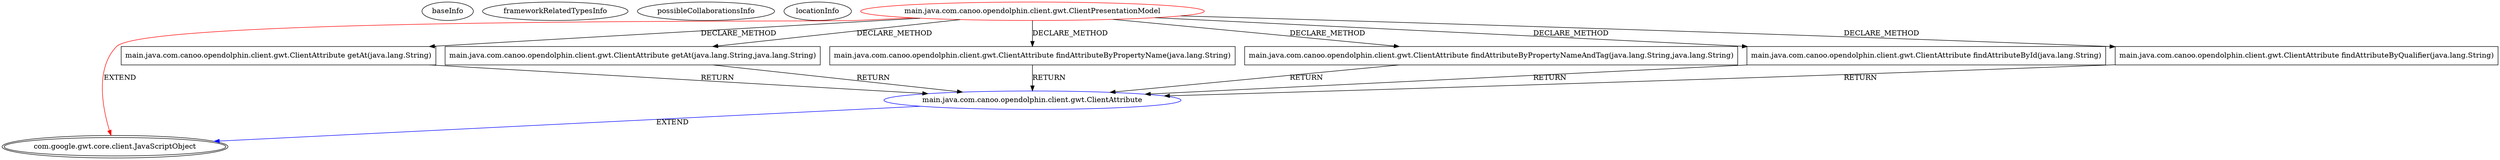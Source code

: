 digraph {
baseInfo[graphId=1006,category="extension_graph",isAnonymous=false,possibleRelation=true]
frameworkRelatedTypesInfo[0="com.google.gwt.core.client.JavaScriptObject"]
possibleCollaborationsInfo[0="1006~CLIENT_METHOD_DECLARATION-RETURN_TYPE-CLIENT_METHOD_DECLARATION-RETURN_TYPE-CLIENT_METHOD_DECLARATION-RETURN_TYPE-CLIENT_METHOD_DECLARATION-RETURN_TYPE-CLIENT_METHOD_DECLARATION-RETURN_TYPE-CLIENT_METHOD_DECLARATION-RETURN_TYPE-~com.google.gwt.core.client.JavaScriptObject ~com.google.gwt.core.client.JavaScriptObject ~false~false"]
locationInfo[projectName="canoo-open-dolphin-gwt",filePath="/canoo-open-dolphin-gwt/open-dolphin-gwt-master/src/main/java/com/canoo/opendolphin/client/gwt/ClientPresentationModel.java",contextSignature="ClientPresentationModel",graphId="1006"]
0[label="main.java.com.canoo.opendolphin.client.gwt.ClientPresentationModel",vertexType="ROOT_CLIENT_CLASS_DECLARATION",isFrameworkType=false,color=red]
1[label="com.google.gwt.core.client.JavaScriptObject",vertexType="FRAMEWORK_CLASS_TYPE",isFrameworkType=true,peripheries=2]
7[label="main.java.com.canoo.opendolphin.client.gwt.ClientAttribute getAt(java.lang.String)",vertexType="CLIENT_METHOD_DECLARATION",isFrameworkType=false,shape=box]
8[label="main.java.com.canoo.opendolphin.client.gwt.ClientAttribute",vertexType="REFERENCE_CLIENT_CLASS_DECLARATION",isFrameworkType=false,color=blue]
10[label="main.java.com.canoo.opendolphin.client.gwt.ClientAttribute getAt(java.lang.String,java.lang.String)",vertexType="CLIENT_METHOD_DECLARATION",isFrameworkType=false,shape=box]
12[label="main.java.com.canoo.opendolphin.client.gwt.ClientAttribute findAttributeByPropertyName(java.lang.String)",vertexType="CLIENT_METHOD_DECLARATION",isFrameworkType=false,shape=box]
14[label="main.java.com.canoo.opendolphin.client.gwt.ClientAttribute findAttributeByPropertyNameAndTag(java.lang.String,java.lang.String)",vertexType="CLIENT_METHOD_DECLARATION",isFrameworkType=false,shape=box]
16[label="main.java.com.canoo.opendolphin.client.gwt.ClientAttribute findAttributeById(java.lang.String)",vertexType="CLIENT_METHOD_DECLARATION",isFrameworkType=false,shape=box]
18[label="main.java.com.canoo.opendolphin.client.gwt.ClientAttribute findAttributeByQualifier(java.lang.String)",vertexType="CLIENT_METHOD_DECLARATION",isFrameworkType=false,shape=box]
0->1[label="EXTEND",color=red]
0->7[label="DECLARE_METHOD"]
8->1[label="EXTEND",color=blue]
7->8[label="RETURN"]
0->10[label="DECLARE_METHOD"]
10->8[label="RETURN"]
0->12[label="DECLARE_METHOD"]
12->8[label="RETURN"]
0->14[label="DECLARE_METHOD"]
14->8[label="RETURN"]
0->16[label="DECLARE_METHOD"]
16->8[label="RETURN"]
0->18[label="DECLARE_METHOD"]
18->8[label="RETURN"]
}
